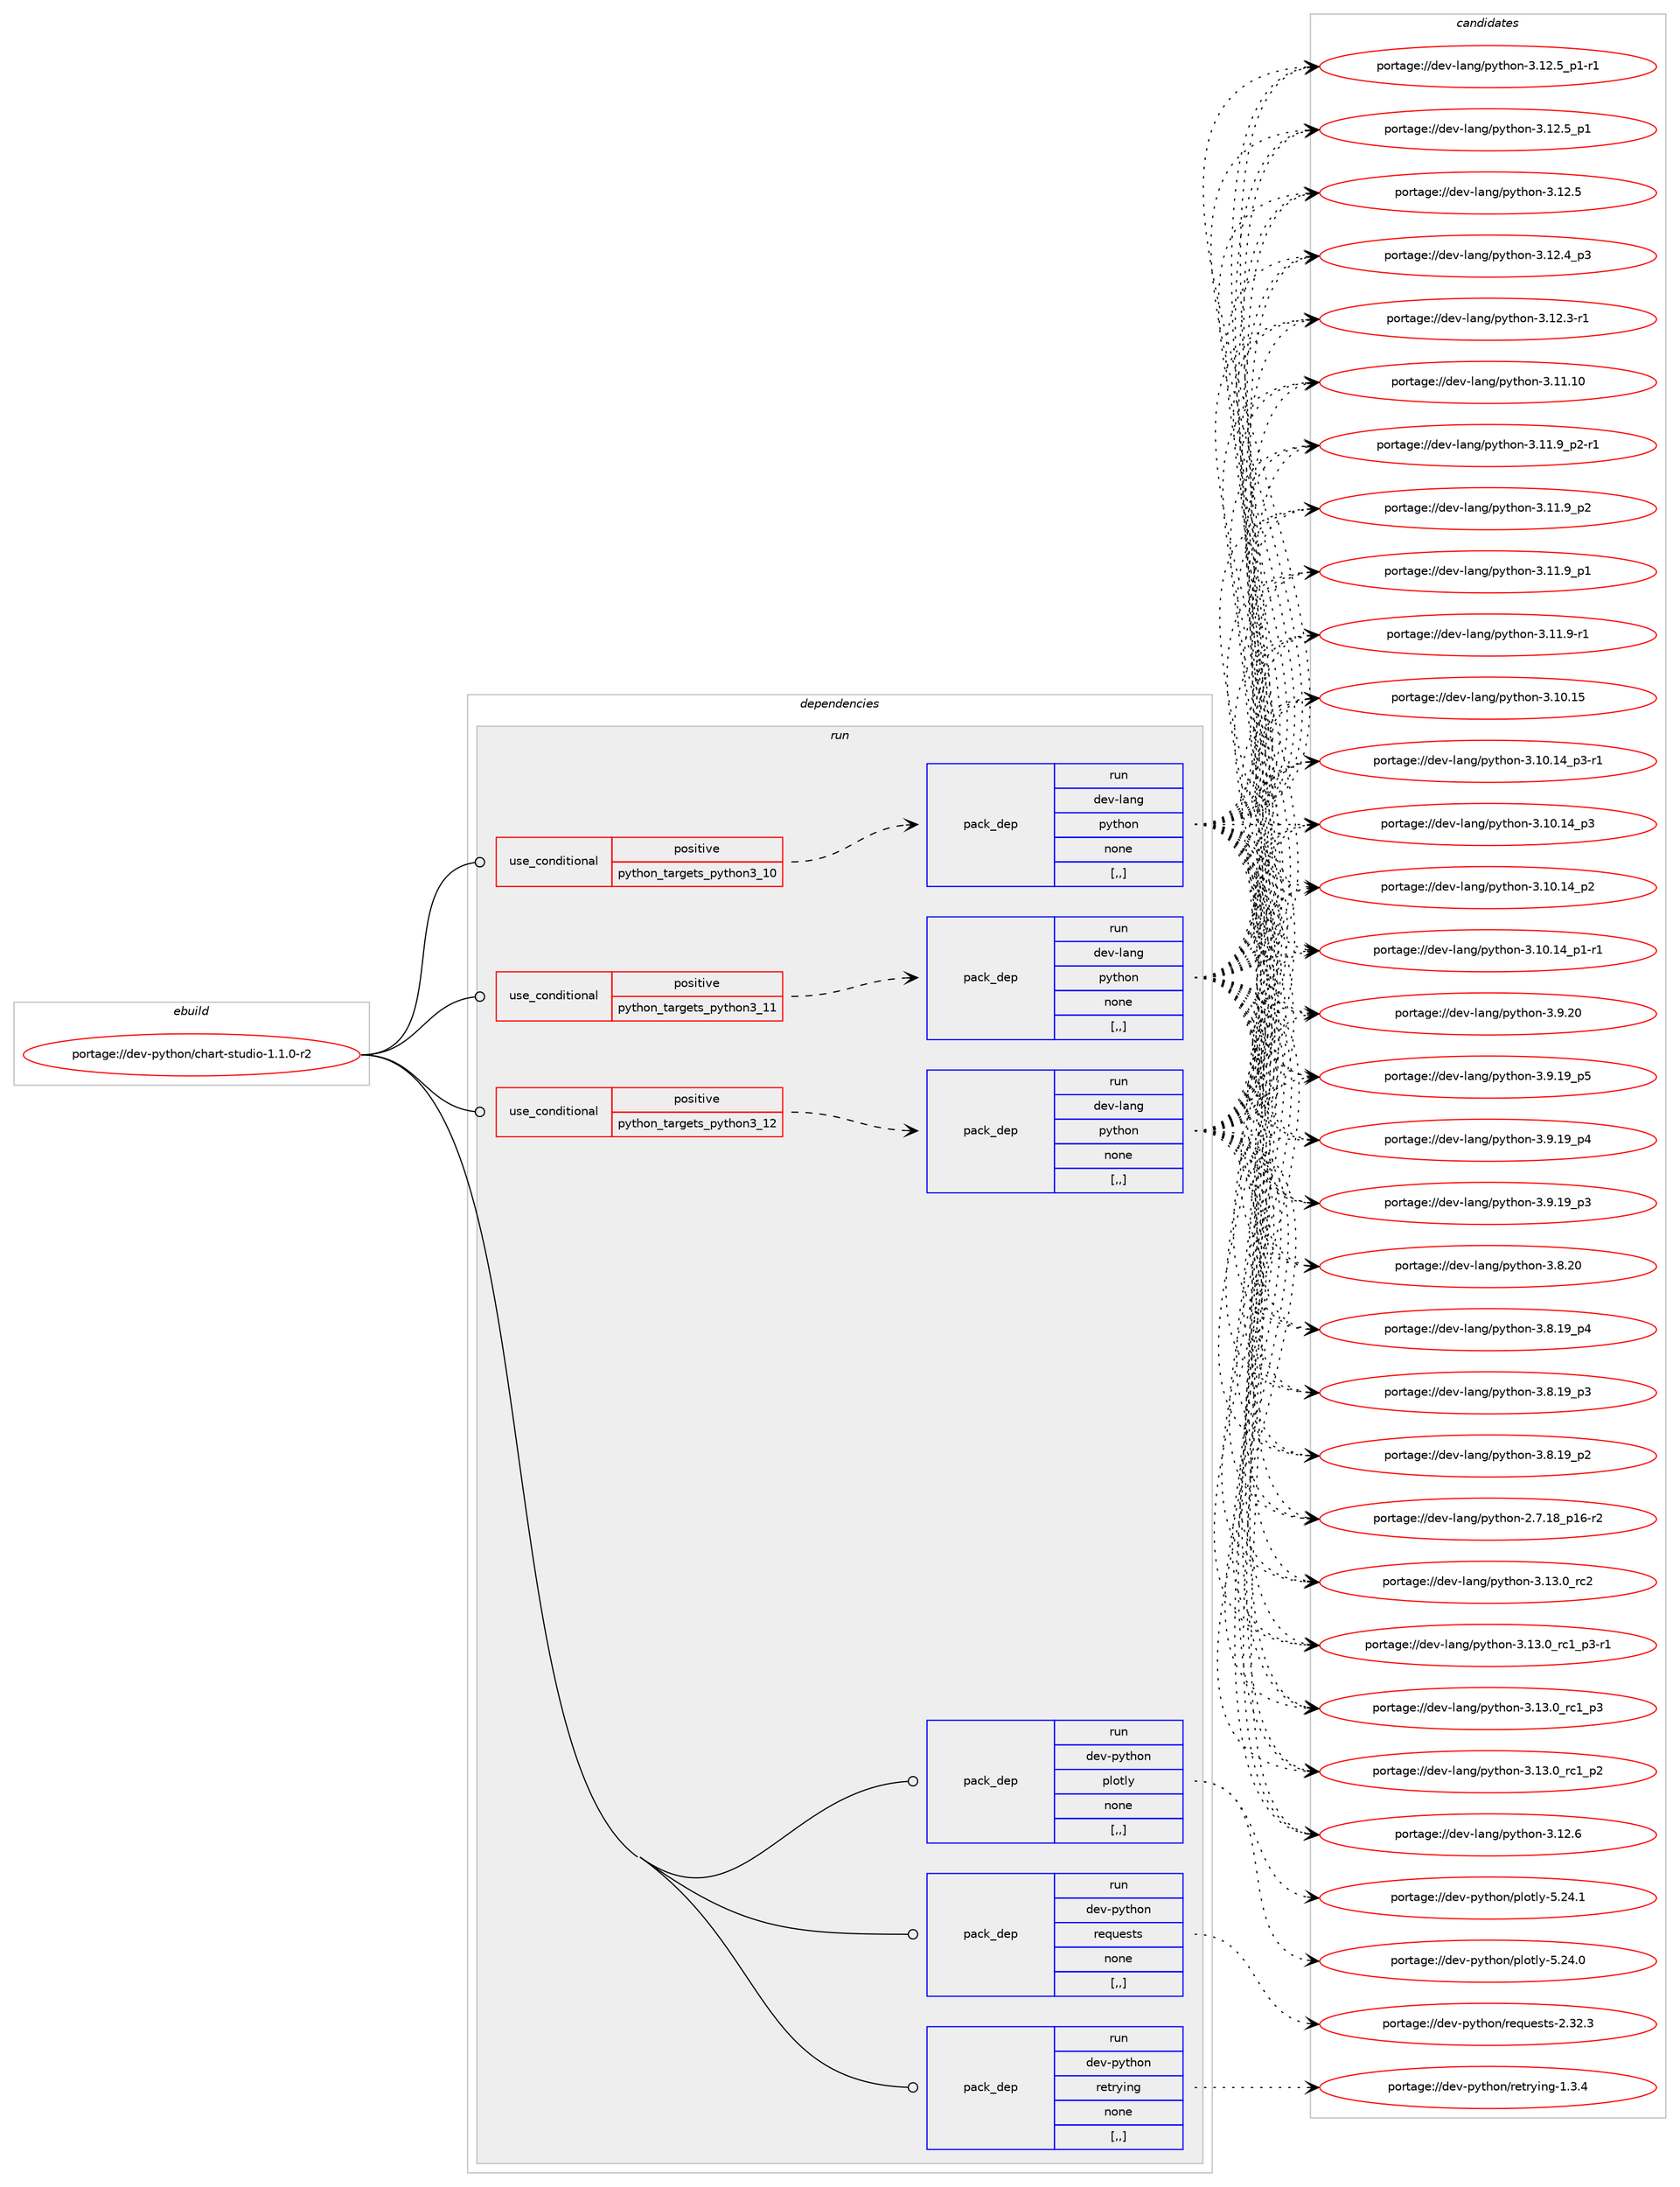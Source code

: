 digraph prolog {

# *************
# Graph options
# *************

newrank=true;
concentrate=true;
compound=true;
graph [rankdir=LR,fontname=Helvetica,fontsize=10,ranksep=1.5];#, ranksep=2.5, nodesep=0.2];
edge  [arrowhead=vee];
node  [fontname=Helvetica,fontsize=10];

# **********
# The ebuild
# **********

subgraph cluster_leftcol {
color=gray;
label=<<i>ebuild</i>>;
id [label="portage://dev-python/chart-studio-1.1.0-r2", color=red, width=4, href="../dev-python/chart-studio-1.1.0-r2.svg"];
}

# ****************
# The dependencies
# ****************

subgraph cluster_midcol {
color=gray;
label=<<i>dependencies</i>>;
subgraph cluster_compile {
fillcolor="#eeeeee";
style=filled;
label=<<i>compile</i>>;
}
subgraph cluster_compileandrun {
fillcolor="#eeeeee";
style=filled;
label=<<i>compile and run</i>>;
}
subgraph cluster_run {
fillcolor="#eeeeee";
style=filled;
label=<<i>run</i>>;
subgraph cond161916 {
dependency637900 [label=<<TABLE BORDER="0" CELLBORDER="1" CELLSPACING="0" CELLPADDING="4"><TR><TD ROWSPAN="3" CELLPADDING="10">use_conditional</TD></TR><TR><TD>positive</TD></TR><TR><TD>python_targets_python3_10</TD></TR></TABLE>>, shape=none, color=red];
subgraph pack471167 {
dependency637901 [label=<<TABLE BORDER="0" CELLBORDER="1" CELLSPACING="0" CELLPADDING="4" WIDTH="220"><TR><TD ROWSPAN="6" CELLPADDING="30">pack_dep</TD></TR><TR><TD WIDTH="110">run</TD></TR><TR><TD>dev-lang</TD></TR><TR><TD>python</TD></TR><TR><TD>none</TD></TR><TR><TD>[,,]</TD></TR></TABLE>>, shape=none, color=blue];
}
dependency637900:e -> dependency637901:w [weight=20,style="dashed",arrowhead="vee"];
}
id:e -> dependency637900:w [weight=20,style="solid",arrowhead="odot"];
subgraph cond161917 {
dependency637902 [label=<<TABLE BORDER="0" CELLBORDER="1" CELLSPACING="0" CELLPADDING="4"><TR><TD ROWSPAN="3" CELLPADDING="10">use_conditional</TD></TR><TR><TD>positive</TD></TR><TR><TD>python_targets_python3_11</TD></TR></TABLE>>, shape=none, color=red];
subgraph pack471168 {
dependency637903 [label=<<TABLE BORDER="0" CELLBORDER="1" CELLSPACING="0" CELLPADDING="4" WIDTH="220"><TR><TD ROWSPAN="6" CELLPADDING="30">pack_dep</TD></TR><TR><TD WIDTH="110">run</TD></TR><TR><TD>dev-lang</TD></TR><TR><TD>python</TD></TR><TR><TD>none</TD></TR><TR><TD>[,,]</TD></TR></TABLE>>, shape=none, color=blue];
}
dependency637902:e -> dependency637903:w [weight=20,style="dashed",arrowhead="vee"];
}
id:e -> dependency637902:w [weight=20,style="solid",arrowhead="odot"];
subgraph cond161918 {
dependency637904 [label=<<TABLE BORDER="0" CELLBORDER="1" CELLSPACING="0" CELLPADDING="4"><TR><TD ROWSPAN="3" CELLPADDING="10">use_conditional</TD></TR><TR><TD>positive</TD></TR><TR><TD>python_targets_python3_12</TD></TR></TABLE>>, shape=none, color=red];
subgraph pack471169 {
dependency637905 [label=<<TABLE BORDER="0" CELLBORDER="1" CELLSPACING="0" CELLPADDING="4" WIDTH="220"><TR><TD ROWSPAN="6" CELLPADDING="30">pack_dep</TD></TR><TR><TD WIDTH="110">run</TD></TR><TR><TD>dev-lang</TD></TR><TR><TD>python</TD></TR><TR><TD>none</TD></TR><TR><TD>[,,]</TD></TR></TABLE>>, shape=none, color=blue];
}
dependency637904:e -> dependency637905:w [weight=20,style="dashed",arrowhead="vee"];
}
id:e -> dependency637904:w [weight=20,style="solid",arrowhead="odot"];
subgraph pack471170 {
dependency637906 [label=<<TABLE BORDER="0" CELLBORDER="1" CELLSPACING="0" CELLPADDING="4" WIDTH="220"><TR><TD ROWSPAN="6" CELLPADDING="30">pack_dep</TD></TR><TR><TD WIDTH="110">run</TD></TR><TR><TD>dev-python</TD></TR><TR><TD>plotly</TD></TR><TR><TD>none</TD></TR><TR><TD>[,,]</TD></TR></TABLE>>, shape=none, color=blue];
}
id:e -> dependency637906:w [weight=20,style="solid",arrowhead="odot"];
subgraph pack471171 {
dependency637907 [label=<<TABLE BORDER="0" CELLBORDER="1" CELLSPACING="0" CELLPADDING="4" WIDTH="220"><TR><TD ROWSPAN="6" CELLPADDING="30">pack_dep</TD></TR><TR><TD WIDTH="110">run</TD></TR><TR><TD>dev-python</TD></TR><TR><TD>requests</TD></TR><TR><TD>none</TD></TR><TR><TD>[,,]</TD></TR></TABLE>>, shape=none, color=blue];
}
id:e -> dependency637907:w [weight=20,style="solid",arrowhead="odot"];
subgraph pack471172 {
dependency637908 [label=<<TABLE BORDER="0" CELLBORDER="1" CELLSPACING="0" CELLPADDING="4" WIDTH="220"><TR><TD ROWSPAN="6" CELLPADDING="30">pack_dep</TD></TR><TR><TD WIDTH="110">run</TD></TR><TR><TD>dev-python</TD></TR><TR><TD>retrying</TD></TR><TR><TD>none</TD></TR><TR><TD>[,,]</TD></TR></TABLE>>, shape=none, color=blue];
}
id:e -> dependency637908:w [weight=20,style="solid",arrowhead="odot"];
}
}

# **************
# The candidates
# **************

subgraph cluster_choices {
rank=same;
color=gray;
label=<<i>candidates</i>>;

subgraph choice471167 {
color=black;
nodesep=1;
choice10010111845108971101034711212111610411111045514649514648951149950 [label="portage://dev-lang/python-3.13.0_rc2", color=red, width=4,href="../dev-lang/python-3.13.0_rc2.svg"];
choice1001011184510897110103471121211161041111104551464951464895114994995112514511449 [label="portage://dev-lang/python-3.13.0_rc1_p3-r1", color=red, width=4,href="../dev-lang/python-3.13.0_rc1_p3-r1.svg"];
choice100101118451089711010347112121116104111110455146495146489511499499511251 [label="portage://dev-lang/python-3.13.0_rc1_p3", color=red, width=4,href="../dev-lang/python-3.13.0_rc1_p3.svg"];
choice100101118451089711010347112121116104111110455146495146489511499499511250 [label="portage://dev-lang/python-3.13.0_rc1_p2", color=red, width=4,href="../dev-lang/python-3.13.0_rc1_p2.svg"];
choice10010111845108971101034711212111610411111045514649504654 [label="portage://dev-lang/python-3.12.6", color=red, width=4,href="../dev-lang/python-3.12.6.svg"];
choice1001011184510897110103471121211161041111104551464950465395112494511449 [label="portage://dev-lang/python-3.12.5_p1-r1", color=red, width=4,href="../dev-lang/python-3.12.5_p1-r1.svg"];
choice100101118451089711010347112121116104111110455146495046539511249 [label="portage://dev-lang/python-3.12.5_p1", color=red, width=4,href="../dev-lang/python-3.12.5_p1.svg"];
choice10010111845108971101034711212111610411111045514649504653 [label="portage://dev-lang/python-3.12.5", color=red, width=4,href="../dev-lang/python-3.12.5.svg"];
choice100101118451089711010347112121116104111110455146495046529511251 [label="portage://dev-lang/python-3.12.4_p3", color=red, width=4,href="../dev-lang/python-3.12.4_p3.svg"];
choice100101118451089711010347112121116104111110455146495046514511449 [label="portage://dev-lang/python-3.12.3-r1", color=red, width=4,href="../dev-lang/python-3.12.3-r1.svg"];
choice1001011184510897110103471121211161041111104551464949464948 [label="portage://dev-lang/python-3.11.10", color=red, width=4,href="../dev-lang/python-3.11.10.svg"];
choice1001011184510897110103471121211161041111104551464949465795112504511449 [label="portage://dev-lang/python-3.11.9_p2-r1", color=red, width=4,href="../dev-lang/python-3.11.9_p2-r1.svg"];
choice100101118451089711010347112121116104111110455146494946579511250 [label="portage://dev-lang/python-3.11.9_p2", color=red, width=4,href="../dev-lang/python-3.11.9_p2.svg"];
choice100101118451089711010347112121116104111110455146494946579511249 [label="portage://dev-lang/python-3.11.9_p1", color=red, width=4,href="../dev-lang/python-3.11.9_p1.svg"];
choice100101118451089711010347112121116104111110455146494946574511449 [label="portage://dev-lang/python-3.11.9-r1", color=red, width=4,href="../dev-lang/python-3.11.9-r1.svg"];
choice1001011184510897110103471121211161041111104551464948464953 [label="portage://dev-lang/python-3.10.15", color=red, width=4,href="../dev-lang/python-3.10.15.svg"];
choice100101118451089711010347112121116104111110455146494846495295112514511449 [label="portage://dev-lang/python-3.10.14_p3-r1", color=red, width=4,href="../dev-lang/python-3.10.14_p3-r1.svg"];
choice10010111845108971101034711212111610411111045514649484649529511251 [label="portage://dev-lang/python-3.10.14_p3", color=red, width=4,href="../dev-lang/python-3.10.14_p3.svg"];
choice10010111845108971101034711212111610411111045514649484649529511250 [label="portage://dev-lang/python-3.10.14_p2", color=red, width=4,href="../dev-lang/python-3.10.14_p2.svg"];
choice100101118451089711010347112121116104111110455146494846495295112494511449 [label="portage://dev-lang/python-3.10.14_p1-r1", color=red, width=4,href="../dev-lang/python-3.10.14_p1-r1.svg"];
choice10010111845108971101034711212111610411111045514657465048 [label="portage://dev-lang/python-3.9.20", color=red, width=4,href="../dev-lang/python-3.9.20.svg"];
choice100101118451089711010347112121116104111110455146574649579511253 [label="portage://dev-lang/python-3.9.19_p5", color=red, width=4,href="../dev-lang/python-3.9.19_p5.svg"];
choice100101118451089711010347112121116104111110455146574649579511252 [label="portage://dev-lang/python-3.9.19_p4", color=red, width=4,href="../dev-lang/python-3.9.19_p4.svg"];
choice100101118451089711010347112121116104111110455146574649579511251 [label="portage://dev-lang/python-3.9.19_p3", color=red, width=4,href="../dev-lang/python-3.9.19_p3.svg"];
choice10010111845108971101034711212111610411111045514656465048 [label="portage://dev-lang/python-3.8.20", color=red, width=4,href="../dev-lang/python-3.8.20.svg"];
choice100101118451089711010347112121116104111110455146564649579511252 [label="portage://dev-lang/python-3.8.19_p4", color=red, width=4,href="../dev-lang/python-3.8.19_p4.svg"];
choice100101118451089711010347112121116104111110455146564649579511251 [label="portage://dev-lang/python-3.8.19_p3", color=red, width=4,href="../dev-lang/python-3.8.19_p3.svg"];
choice100101118451089711010347112121116104111110455146564649579511250 [label="portage://dev-lang/python-3.8.19_p2", color=red, width=4,href="../dev-lang/python-3.8.19_p2.svg"];
choice100101118451089711010347112121116104111110455046554649569511249544511450 [label="portage://dev-lang/python-2.7.18_p16-r2", color=red, width=4,href="../dev-lang/python-2.7.18_p16-r2.svg"];
dependency637901:e -> choice10010111845108971101034711212111610411111045514649514648951149950:w [style=dotted,weight="100"];
dependency637901:e -> choice1001011184510897110103471121211161041111104551464951464895114994995112514511449:w [style=dotted,weight="100"];
dependency637901:e -> choice100101118451089711010347112121116104111110455146495146489511499499511251:w [style=dotted,weight="100"];
dependency637901:e -> choice100101118451089711010347112121116104111110455146495146489511499499511250:w [style=dotted,weight="100"];
dependency637901:e -> choice10010111845108971101034711212111610411111045514649504654:w [style=dotted,weight="100"];
dependency637901:e -> choice1001011184510897110103471121211161041111104551464950465395112494511449:w [style=dotted,weight="100"];
dependency637901:e -> choice100101118451089711010347112121116104111110455146495046539511249:w [style=dotted,weight="100"];
dependency637901:e -> choice10010111845108971101034711212111610411111045514649504653:w [style=dotted,weight="100"];
dependency637901:e -> choice100101118451089711010347112121116104111110455146495046529511251:w [style=dotted,weight="100"];
dependency637901:e -> choice100101118451089711010347112121116104111110455146495046514511449:w [style=dotted,weight="100"];
dependency637901:e -> choice1001011184510897110103471121211161041111104551464949464948:w [style=dotted,weight="100"];
dependency637901:e -> choice1001011184510897110103471121211161041111104551464949465795112504511449:w [style=dotted,weight="100"];
dependency637901:e -> choice100101118451089711010347112121116104111110455146494946579511250:w [style=dotted,weight="100"];
dependency637901:e -> choice100101118451089711010347112121116104111110455146494946579511249:w [style=dotted,weight="100"];
dependency637901:e -> choice100101118451089711010347112121116104111110455146494946574511449:w [style=dotted,weight="100"];
dependency637901:e -> choice1001011184510897110103471121211161041111104551464948464953:w [style=dotted,weight="100"];
dependency637901:e -> choice100101118451089711010347112121116104111110455146494846495295112514511449:w [style=dotted,weight="100"];
dependency637901:e -> choice10010111845108971101034711212111610411111045514649484649529511251:w [style=dotted,weight="100"];
dependency637901:e -> choice10010111845108971101034711212111610411111045514649484649529511250:w [style=dotted,weight="100"];
dependency637901:e -> choice100101118451089711010347112121116104111110455146494846495295112494511449:w [style=dotted,weight="100"];
dependency637901:e -> choice10010111845108971101034711212111610411111045514657465048:w [style=dotted,weight="100"];
dependency637901:e -> choice100101118451089711010347112121116104111110455146574649579511253:w [style=dotted,weight="100"];
dependency637901:e -> choice100101118451089711010347112121116104111110455146574649579511252:w [style=dotted,weight="100"];
dependency637901:e -> choice100101118451089711010347112121116104111110455146574649579511251:w [style=dotted,weight="100"];
dependency637901:e -> choice10010111845108971101034711212111610411111045514656465048:w [style=dotted,weight="100"];
dependency637901:e -> choice100101118451089711010347112121116104111110455146564649579511252:w [style=dotted,weight="100"];
dependency637901:e -> choice100101118451089711010347112121116104111110455146564649579511251:w [style=dotted,weight="100"];
dependency637901:e -> choice100101118451089711010347112121116104111110455146564649579511250:w [style=dotted,weight="100"];
dependency637901:e -> choice100101118451089711010347112121116104111110455046554649569511249544511450:w [style=dotted,weight="100"];
}
subgraph choice471168 {
color=black;
nodesep=1;
choice10010111845108971101034711212111610411111045514649514648951149950 [label="portage://dev-lang/python-3.13.0_rc2", color=red, width=4,href="../dev-lang/python-3.13.0_rc2.svg"];
choice1001011184510897110103471121211161041111104551464951464895114994995112514511449 [label="portage://dev-lang/python-3.13.0_rc1_p3-r1", color=red, width=4,href="../dev-lang/python-3.13.0_rc1_p3-r1.svg"];
choice100101118451089711010347112121116104111110455146495146489511499499511251 [label="portage://dev-lang/python-3.13.0_rc1_p3", color=red, width=4,href="../dev-lang/python-3.13.0_rc1_p3.svg"];
choice100101118451089711010347112121116104111110455146495146489511499499511250 [label="portage://dev-lang/python-3.13.0_rc1_p2", color=red, width=4,href="../dev-lang/python-3.13.0_rc1_p2.svg"];
choice10010111845108971101034711212111610411111045514649504654 [label="portage://dev-lang/python-3.12.6", color=red, width=4,href="../dev-lang/python-3.12.6.svg"];
choice1001011184510897110103471121211161041111104551464950465395112494511449 [label="portage://dev-lang/python-3.12.5_p1-r1", color=red, width=4,href="../dev-lang/python-3.12.5_p1-r1.svg"];
choice100101118451089711010347112121116104111110455146495046539511249 [label="portage://dev-lang/python-3.12.5_p1", color=red, width=4,href="../dev-lang/python-3.12.5_p1.svg"];
choice10010111845108971101034711212111610411111045514649504653 [label="portage://dev-lang/python-3.12.5", color=red, width=4,href="../dev-lang/python-3.12.5.svg"];
choice100101118451089711010347112121116104111110455146495046529511251 [label="portage://dev-lang/python-3.12.4_p3", color=red, width=4,href="../dev-lang/python-3.12.4_p3.svg"];
choice100101118451089711010347112121116104111110455146495046514511449 [label="portage://dev-lang/python-3.12.3-r1", color=red, width=4,href="../dev-lang/python-3.12.3-r1.svg"];
choice1001011184510897110103471121211161041111104551464949464948 [label="portage://dev-lang/python-3.11.10", color=red, width=4,href="../dev-lang/python-3.11.10.svg"];
choice1001011184510897110103471121211161041111104551464949465795112504511449 [label="portage://dev-lang/python-3.11.9_p2-r1", color=red, width=4,href="../dev-lang/python-3.11.9_p2-r1.svg"];
choice100101118451089711010347112121116104111110455146494946579511250 [label="portage://dev-lang/python-3.11.9_p2", color=red, width=4,href="../dev-lang/python-3.11.9_p2.svg"];
choice100101118451089711010347112121116104111110455146494946579511249 [label="portage://dev-lang/python-3.11.9_p1", color=red, width=4,href="../dev-lang/python-3.11.9_p1.svg"];
choice100101118451089711010347112121116104111110455146494946574511449 [label="portage://dev-lang/python-3.11.9-r1", color=red, width=4,href="../dev-lang/python-3.11.9-r1.svg"];
choice1001011184510897110103471121211161041111104551464948464953 [label="portage://dev-lang/python-3.10.15", color=red, width=4,href="../dev-lang/python-3.10.15.svg"];
choice100101118451089711010347112121116104111110455146494846495295112514511449 [label="portage://dev-lang/python-3.10.14_p3-r1", color=red, width=4,href="../dev-lang/python-3.10.14_p3-r1.svg"];
choice10010111845108971101034711212111610411111045514649484649529511251 [label="portage://dev-lang/python-3.10.14_p3", color=red, width=4,href="../dev-lang/python-3.10.14_p3.svg"];
choice10010111845108971101034711212111610411111045514649484649529511250 [label="portage://dev-lang/python-3.10.14_p2", color=red, width=4,href="../dev-lang/python-3.10.14_p2.svg"];
choice100101118451089711010347112121116104111110455146494846495295112494511449 [label="portage://dev-lang/python-3.10.14_p1-r1", color=red, width=4,href="../dev-lang/python-3.10.14_p1-r1.svg"];
choice10010111845108971101034711212111610411111045514657465048 [label="portage://dev-lang/python-3.9.20", color=red, width=4,href="../dev-lang/python-3.9.20.svg"];
choice100101118451089711010347112121116104111110455146574649579511253 [label="portage://dev-lang/python-3.9.19_p5", color=red, width=4,href="../dev-lang/python-3.9.19_p5.svg"];
choice100101118451089711010347112121116104111110455146574649579511252 [label="portage://dev-lang/python-3.9.19_p4", color=red, width=4,href="../dev-lang/python-3.9.19_p4.svg"];
choice100101118451089711010347112121116104111110455146574649579511251 [label="portage://dev-lang/python-3.9.19_p3", color=red, width=4,href="../dev-lang/python-3.9.19_p3.svg"];
choice10010111845108971101034711212111610411111045514656465048 [label="portage://dev-lang/python-3.8.20", color=red, width=4,href="../dev-lang/python-3.8.20.svg"];
choice100101118451089711010347112121116104111110455146564649579511252 [label="portage://dev-lang/python-3.8.19_p4", color=red, width=4,href="../dev-lang/python-3.8.19_p4.svg"];
choice100101118451089711010347112121116104111110455146564649579511251 [label="portage://dev-lang/python-3.8.19_p3", color=red, width=4,href="../dev-lang/python-3.8.19_p3.svg"];
choice100101118451089711010347112121116104111110455146564649579511250 [label="portage://dev-lang/python-3.8.19_p2", color=red, width=4,href="../dev-lang/python-3.8.19_p2.svg"];
choice100101118451089711010347112121116104111110455046554649569511249544511450 [label="portage://dev-lang/python-2.7.18_p16-r2", color=red, width=4,href="../dev-lang/python-2.7.18_p16-r2.svg"];
dependency637903:e -> choice10010111845108971101034711212111610411111045514649514648951149950:w [style=dotted,weight="100"];
dependency637903:e -> choice1001011184510897110103471121211161041111104551464951464895114994995112514511449:w [style=dotted,weight="100"];
dependency637903:e -> choice100101118451089711010347112121116104111110455146495146489511499499511251:w [style=dotted,weight="100"];
dependency637903:e -> choice100101118451089711010347112121116104111110455146495146489511499499511250:w [style=dotted,weight="100"];
dependency637903:e -> choice10010111845108971101034711212111610411111045514649504654:w [style=dotted,weight="100"];
dependency637903:e -> choice1001011184510897110103471121211161041111104551464950465395112494511449:w [style=dotted,weight="100"];
dependency637903:e -> choice100101118451089711010347112121116104111110455146495046539511249:w [style=dotted,weight="100"];
dependency637903:e -> choice10010111845108971101034711212111610411111045514649504653:w [style=dotted,weight="100"];
dependency637903:e -> choice100101118451089711010347112121116104111110455146495046529511251:w [style=dotted,weight="100"];
dependency637903:e -> choice100101118451089711010347112121116104111110455146495046514511449:w [style=dotted,weight="100"];
dependency637903:e -> choice1001011184510897110103471121211161041111104551464949464948:w [style=dotted,weight="100"];
dependency637903:e -> choice1001011184510897110103471121211161041111104551464949465795112504511449:w [style=dotted,weight="100"];
dependency637903:e -> choice100101118451089711010347112121116104111110455146494946579511250:w [style=dotted,weight="100"];
dependency637903:e -> choice100101118451089711010347112121116104111110455146494946579511249:w [style=dotted,weight="100"];
dependency637903:e -> choice100101118451089711010347112121116104111110455146494946574511449:w [style=dotted,weight="100"];
dependency637903:e -> choice1001011184510897110103471121211161041111104551464948464953:w [style=dotted,weight="100"];
dependency637903:e -> choice100101118451089711010347112121116104111110455146494846495295112514511449:w [style=dotted,weight="100"];
dependency637903:e -> choice10010111845108971101034711212111610411111045514649484649529511251:w [style=dotted,weight="100"];
dependency637903:e -> choice10010111845108971101034711212111610411111045514649484649529511250:w [style=dotted,weight="100"];
dependency637903:e -> choice100101118451089711010347112121116104111110455146494846495295112494511449:w [style=dotted,weight="100"];
dependency637903:e -> choice10010111845108971101034711212111610411111045514657465048:w [style=dotted,weight="100"];
dependency637903:e -> choice100101118451089711010347112121116104111110455146574649579511253:w [style=dotted,weight="100"];
dependency637903:e -> choice100101118451089711010347112121116104111110455146574649579511252:w [style=dotted,weight="100"];
dependency637903:e -> choice100101118451089711010347112121116104111110455146574649579511251:w [style=dotted,weight="100"];
dependency637903:e -> choice10010111845108971101034711212111610411111045514656465048:w [style=dotted,weight="100"];
dependency637903:e -> choice100101118451089711010347112121116104111110455146564649579511252:w [style=dotted,weight="100"];
dependency637903:e -> choice100101118451089711010347112121116104111110455146564649579511251:w [style=dotted,weight="100"];
dependency637903:e -> choice100101118451089711010347112121116104111110455146564649579511250:w [style=dotted,weight="100"];
dependency637903:e -> choice100101118451089711010347112121116104111110455046554649569511249544511450:w [style=dotted,weight="100"];
}
subgraph choice471169 {
color=black;
nodesep=1;
choice10010111845108971101034711212111610411111045514649514648951149950 [label="portage://dev-lang/python-3.13.0_rc2", color=red, width=4,href="../dev-lang/python-3.13.0_rc2.svg"];
choice1001011184510897110103471121211161041111104551464951464895114994995112514511449 [label="portage://dev-lang/python-3.13.0_rc1_p3-r1", color=red, width=4,href="../dev-lang/python-3.13.0_rc1_p3-r1.svg"];
choice100101118451089711010347112121116104111110455146495146489511499499511251 [label="portage://dev-lang/python-3.13.0_rc1_p3", color=red, width=4,href="../dev-lang/python-3.13.0_rc1_p3.svg"];
choice100101118451089711010347112121116104111110455146495146489511499499511250 [label="portage://dev-lang/python-3.13.0_rc1_p2", color=red, width=4,href="../dev-lang/python-3.13.0_rc1_p2.svg"];
choice10010111845108971101034711212111610411111045514649504654 [label="portage://dev-lang/python-3.12.6", color=red, width=4,href="../dev-lang/python-3.12.6.svg"];
choice1001011184510897110103471121211161041111104551464950465395112494511449 [label="portage://dev-lang/python-3.12.5_p1-r1", color=red, width=4,href="../dev-lang/python-3.12.5_p1-r1.svg"];
choice100101118451089711010347112121116104111110455146495046539511249 [label="portage://dev-lang/python-3.12.5_p1", color=red, width=4,href="../dev-lang/python-3.12.5_p1.svg"];
choice10010111845108971101034711212111610411111045514649504653 [label="portage://dev-lang/python-3.12.5", color=red, width=4,href="../dev-lang/python-3.12.5.svg"];
choice100101118451089711010347112121116104111110455146495046529511251 [label="portage://dev-lang/python-3.12.4_p3", color=red, width=4,href="../dev-lang/python-3.12.4_p3.svg"];
choice100101118451089711010347112121116104111110455146495046514511449 [label="portage://dev-lang/python-3.12.3-r1", color=red, width=4,href="../dev-lang/python-3.12.3-r1.svg"];
choice1001011184510897110103471121211161041111104551464949464948 [label="portage://dev-lang/python-3.11.10", color=red, width=4,href="../dev-lang/python-3.11.10.svg"];
choice1001011184510897110103471121211161041111104551464949465795112504511449 [label="portage://dev-lang/python-3.11.9_p2-r1", color=red, width=4,href="../dev-lang/python-3.11.9_p2-r1.svg"];
choice100101118451089711010347112121116104111110455146494946579511250 [label="portage://dev-lang/python-3.11.9_p2", color=red, width=4,href="../dev-lang/python-3.11.9_p2.svg"];
choice100101118451089711010347112121116104111110455146494946579511249 [label="portage://dev-lang/python-3.11.9_p1", color=red, width=4,href="../dev-lang/python-3.11.9_p1.svg"];
choice100101118451089711010347112121116104111110455146494946574511449 [label="portage://dev-lang/python-3.11.9-r1", color=red, width=4,href="../dev-lang/python-3.11.9-r1.svg"];
choice1001011184510897110103471121211161041111104551464948464953 [label="portage://dev-lang/python-3.10.15", color=red, width=4,href="../dev-lang/python-3.10.15.svg"];
choice100101118451089711010347112121116104111110455146494846495295112514511449 [label="portage://dev-lang/python-3.10.14_p3-r1", color=red, width=4,href="../dev-lang/python-3.10.14_p3-r1.svg"];
choice10010111845108971101034711212111610411111045514649484649529511251 [label="portage://dev-lang/python-3.10.14_p3", color=red, width=4,href="../dev-lang/python-3.10.14_p3.svg"];
choice10010111845108971101034711212111610411111045514649484649529511250 [label="portage://dev-lang/python-3.10.14_p2", color=red, width=4,href="../dev-lang/python-3.10.14_p2.svg"];
choice100101118451089711010347112121116104111110455146494846495295112494511449 [label="portage://dev-lang/python-3.10.14_p1-r1", color=red, width=4,href="../dev-lang/python-3.10.14_p1-r1.svg"];
choice10010111845108971101034711212111610411111045514657465048 [label="portage://dev-lang/python-3.9.20", color=red, width=4,href="../dev-lang/python-3.9.20.svg"];
choice100101118451089711010347112121116104111110455146574649579511253 [label="portage://dev-lang/python-3.9.19_p5", color=red, width=4,href="../dev-lang/python-3.9.19_p5.svg"];
choice100101118451089711010347112121116104111110455146574649579511252 [label="portage://dev-lang/python-3.9.19_p4", color=red, width=4,href="../dev-lang/python-3.9.19_p4.svg"];
choice100101118451089711010347112121116104111110455146574649579511251 [label="portage://dev-lang/python-3.9.19_p3", color=red, width=4,href="../dev-lang/python-3.9.19_p3.svg"];
choice10010111845108971101034711212111610411111045514656465048 [label="portage://dev-lang/python-3.8.20", color=red, width=4,href="../dev-lang/python-3.8.20.svg"];
choice100101118451089711010347112121116104111110455146564649579511252 [label="portage://dev-lang/python-3.8.19_p4", color=red, width=4,href="../dev-lang/python-3.8.19_p4.svg"];
choice100101118451089711010347112121116104111110455146564649579511251 [label="portage://dev-lang/python-3.8.19_p3", color=red, width=4,href="../dev-lang/python-3.8.19_p3.svg"];
choice100101118451089711010347112121116104111110455146564649579511250 [label="portage://dev-lang/python-3.8.19_p2", color=red, width=4,href="../dev-lang/python-3.8.19_p2.svg"];
choice100101118451089711010347112121116104111110455046554649569511249544511450 [label="portage://dev-lang/python-2.7.18_p16-r2", color=red, width=4,href="../dev-lang/python-2.7.18_p16-r2.svg"];
dependency637905:e -> choice10010111845108971101034711212111610411111045514649514648951149950:w [style=dotted,weight="100"];
dependency637905:e -> choice1001011184510897110103471121211161041111104551464951464895114994995112514511449:w [style=dotted,weight="100"];
dependency637905:e -> choice100101118451089711010347112121116104111110455146495146489511499499511251:w [style=dotted,weight="100"];
dependency637905:e -> choice100101118451089711010347112121116104111110455146495146489511499499511250:w [style=dotted,weight="100"];
dependency637905:e -> choice10010111845108971101034711212111610411111045514649504654:w [style=dotted,weight="100"];
dependency637905:e -> choice1001011184510897110103471121211161041111104551464950465395112494511449:w [style=dotted,weight="100"];
dependency637905:e -> choice100101118451089711010347112121116104111110455146495046539511249:w [style=dotted,weight="100"];
dependency637905:e -> choice10010111845108971101034711212111610411111045514649504653:w [style=dotted,weight="100"];
dependency637905:e -> choice100101118451089711010347112121116104111110455146495046529511251:w [style=dotted,weight="100"];
dependency637905:e -> choice100101118451089711010347112121116104111110455146495046514511449:w [style=dotted,weight="100"];
dependency637905:e -> choice1001011184510897110103471121211161041111104551464949464948:w [style=dotted,weight="100"];
dependency637905:e -> choice1001011184510897110103471121211161041111104551464949465795112504511449:w [style=dotted,weight="100"];
dependency637905:e -> choice100101118451089711010347112121116104111110455146494946579511250:w [style=dotted,weight="100"];
dependency637905:e -> choice100101118451089711010347112121116104111110455146494946579511249:w [style=dotted,weight="100"];
dependency637905:e -> choice100101118451089711010347112121116104111110455146494946574511449:w [style=dotted,weight="100"];
dependency637905:e -> choice1001011184510897110103471121211161041111104551464948464953:w [style=dotted,weight="100"];
dependency637905:e -> choice100101118451089711010347112121116104111110455146494846495295112514511449:w [style=dotted,weight="100"];
dependency637905:e -> choice10010111845108971101034711212111610411111045514649484649529511251:w [style=dotted,weight="100"];
dependency637905:e -> choice10010111845108971101034711212111610411111045514649484649529511250:w [style=dotted,weight="100"];
dependency637905:e -> choice100101118451089711010347112121116104111110455146494846495295112494511449:w [style=dotted,weight="100"];
dependency637905:e -> choice10010111845108971101034711212111610411111045514657465048:w [style=dotted,weight="100"];
dependency637905:e -> choice100101118451089711010347112121116104111110455146574649579511253:w [style=dotted,weight="100"];
dependency637905:e -> choice100101118451089711010347112121116104111110455146574649579511252:w [style=dotted,weight="100"];
dependency637905:e -> choice100101118451089711010347112121116104111110455146574649579511251:w [style=dotted,weight="100"];
dependency637905:e -> choice10010111845108971101034711212111610411111045514656465048:w [style=dotted,weight="100"];
dependency637905:e -> choice100101118451089711010347112121116104111110455146564649579511252:w [style=dotted,weight="100"];
dependency637905:e -> choice100101118451089711010347112121116104111110455146564649579511251:w [style=dotted,weight="100"];
dependency637905:e -> choice100101118451089711010347112121116104111110455146564649579511250:w [style=dotted,weight="100"];
dependency637905:e -> choice100101118451089711010347112121116104111110455046554649569511249544511450:w [style=dotted,weight="100"];
}
subgraph choice471170 {
color=black;
nodesep=1;
choice100101118451121211161041111104711210811111610812145534650524649 [label="portage://dev-python/plotly-5.24.1", color=red, width=4,href="../dev-python/plotly-5.24.1.svg"];
choice100101118451121211161041111104711210811111610812145534650524648 [label="portage://dev-python/plotly-5.24.0", color=red, width=4,href="../dev-python/plotly-5.24.0.svg"];
dependency637906:e -> choice100101118451121211161041111104711210811111610812145534650524649:w [style=dotted,weight="100"];
dependency637906:e -> choice100101118451121211161041111104711210811111610812145534650524648:w [style=dotted,weight="100"];
}
subgraph choice471171 {
color=black;
nodesep=1;
choice100101118451121211161041111104711410111311710111511611545504651504651 [label="portage://dev-python/requests-2.32.3", color=red, width=4,href="../dev-python/requests-2.32.3.svg"];
dependency637907:e -> choice100101118451121211161041111104711410111311710111511611545504651504651:w [style=dotted,weight="100"];
}
subgraph choice471172 {
color=black;
nodesep=1;
choice1001011184511212111610411111047114101116114121105110103454946514652 [label="portage://dev-python/retrying-1.3.4", color=red, width=4,href="../dev-python/retrying-1.3.4.svg"];
dependency637908:e -> choice1001011184511212111610411111047114101116114121105110103454946514652:w [style=dotted,weight="100"];
}
}

}
